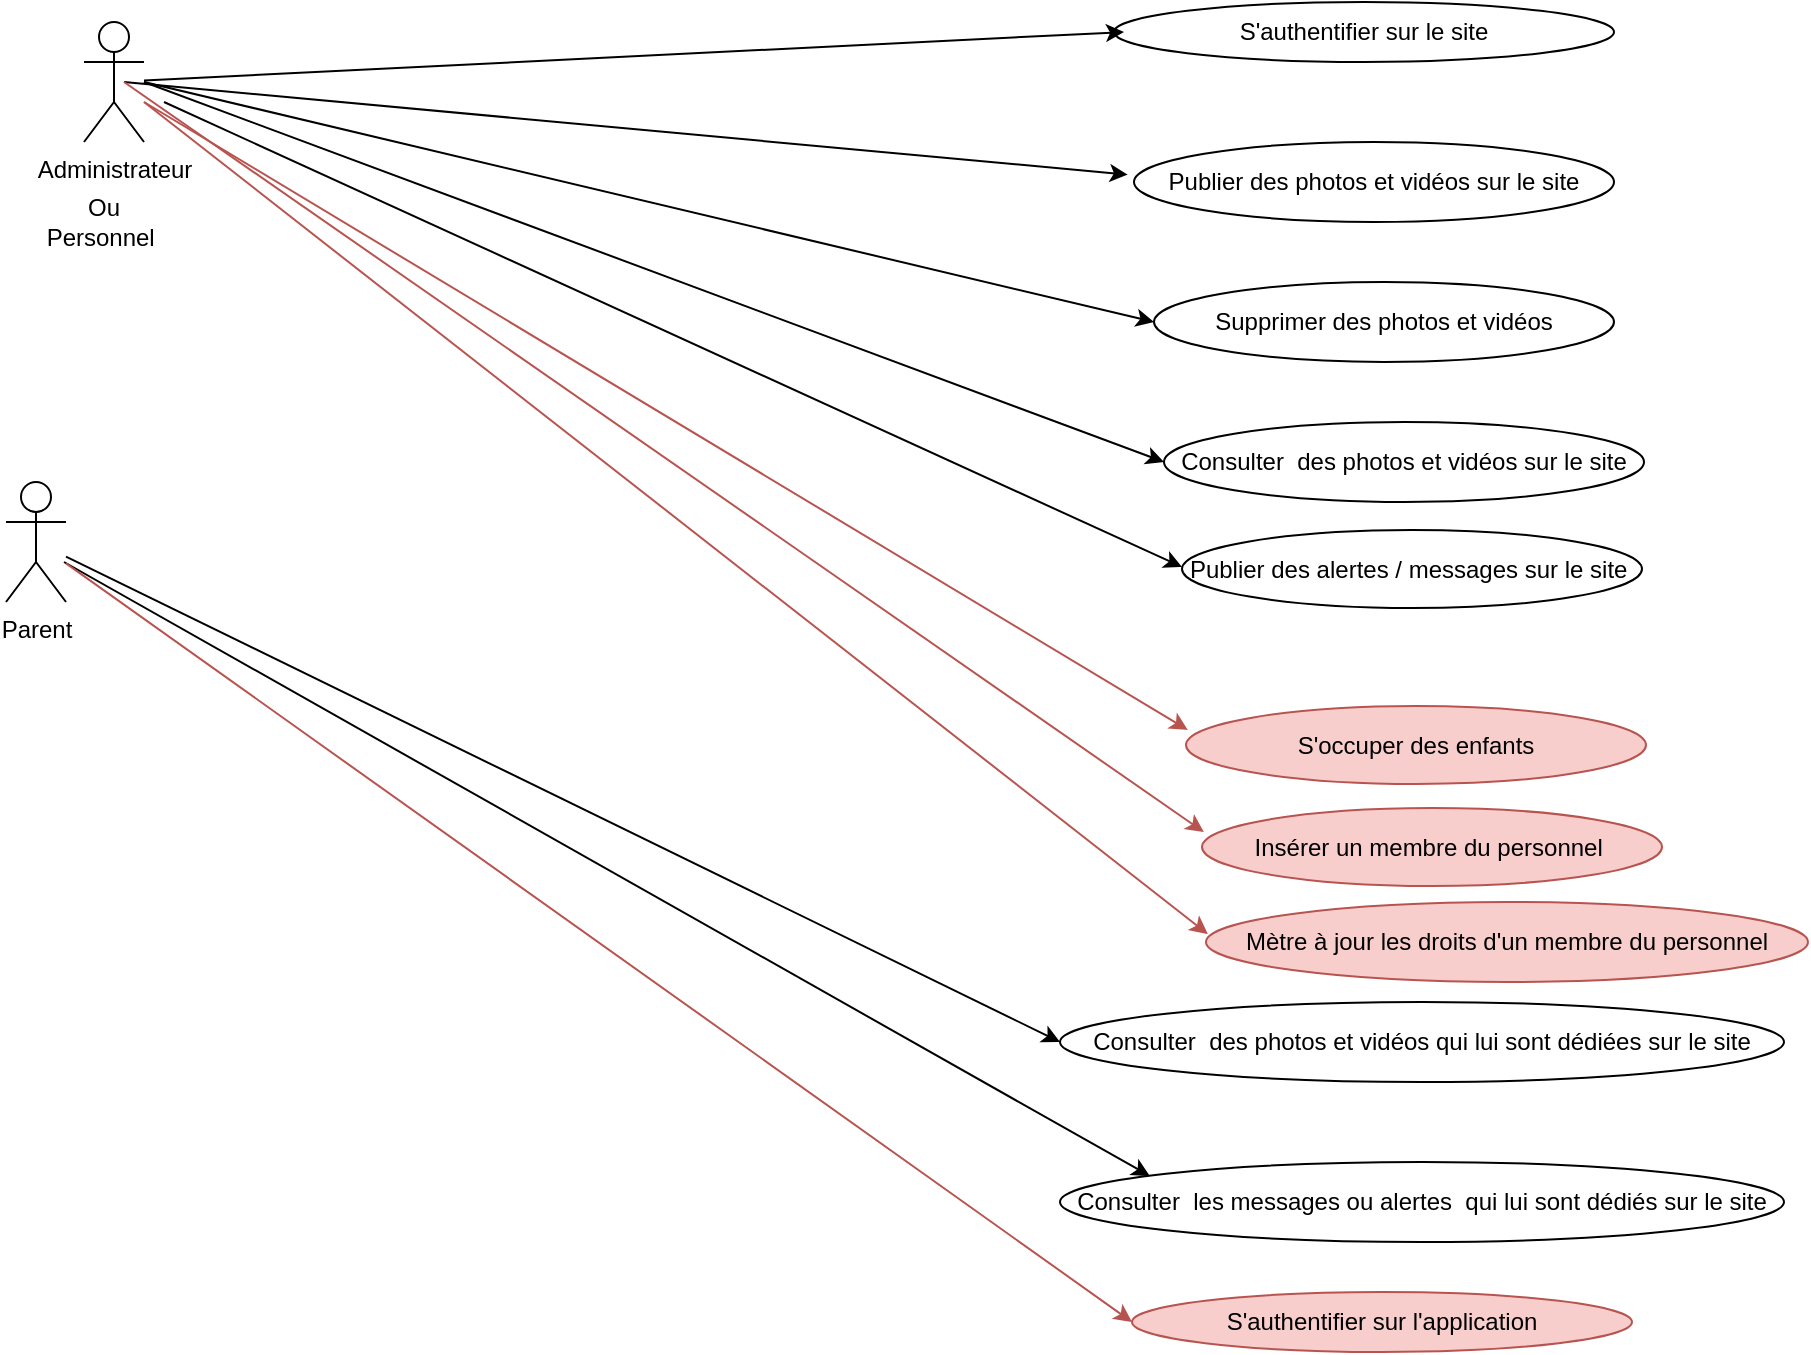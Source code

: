 <mxfile version="11.0.5" type="device"><diagram id="yMqHCuzzsPHgjVZe_iI2" name="Page-1"><mxGraphModel dx="777" dy="574" grid="1" gridSize="10" guides="1" tooltips="1" connect="1" arrows="1" fold="1" page="1" pageScale="1" pageWidth="827" pageHeight="1169" math="0" shadow="0"><root><mxCell id="0"/><mxCell id="1" parent="0"/><mxCell id="Z1AvL0fX8iejqgzGPexB-1" value="S'authentifier sur le site" style="ellipse;whiteSpace=wrap;html=1;" parent="1" vertex="1"><mxGeometry x="605" y="40" width="250" height="30" as="geometry"/></mxCell><mxCell id="Z1AvL0fX8iejqgzGPexB-2" value="Administrateur" style="shape=umlActor;verticalLabelPosition=bottom;labelBackgroundColor=#ffffff;verticalAlign=top;html=1;outlineConnect=0;" parent="1" vertex="1"><mxGeometry x="90" y="50" width="30" height="60" as="geometry"/></mxCell><mxCell id="Z1AvL0fX8iejqgzGPexB-3" value="Parent" style="shape=umlActor;verticalLabelPosition=bottom;labelBackgroundColor=#ffffff;verticalAlign=top;html=1;outlineConnect=0;" parent="1" vertex="1"><mxGeometry x="51" y="280" width="30" height="60" as="geometry"/></mxCell><mxCell id="Z1AvL0fX8iejqgzGPexB-7" value="" style="endArrow=classic;html=1;" parent="1" source="Z1AvL0fX8iejqgzGPexB-2" edge="1"><mxGeometry width="50" height="50" relative="1" as="geometry"><mxPoint x="560" y="105" as="sourcePoint"/><mxPoint x="610" y="55" as="targetPoint"/></mxGeometry></mxCell><mxCell id="Z1AvL0fX8iejqgzGPexB-8" value="Publier des photos et vidéos sur le site" style="ellipse;whiteSpace=wrap;html=1;" parent="1" vertex="1"><mxGeometry x="615" y="110" width="240" height="40" as="geometry"/></mxCell><mxCell id="Z1AvL0fX8iejqgzGPexB-9" value="Supprimer des photos et vidéos" style="ellipse;whiteSpace=wrap;html=1;" parent="1" vertex="1"><mxGeometry x="625" y="180" width="230" height="40" as="geometry"/></mxCell><mxCell id="Z1AvL0fX8iejqgzGPexB-10" value="" style="endArrow=classic;html=1;entryX=-0.013;entryY=0.408;entryDx=0;entryDy=0;entryPerimeter=0;" parent="1" target="Z1AvL0fX8iejqgzGPexB-8" edge="1"><mxGeometry width="50" height="50" relative="1" as="geometry"><mxPoint x="110" y="80" as="sourcePoint"/><mxPoint x="620" y="188" as="targetPoint"/></mxGeometry></mxCell><mxCell id="Z1AvL0fX8iejqgzGPexB-11" value="" style="endArrow=classic;html=1;" parent="1" edge="1"><mxGeometry width="50" height="50" relative="1" as="geometry"><mxPoint x="120" y="80" as="sourcePoint"/><mxPoint x="630" y="270" as="targetPoint"/><Array as="points"><mxPoint x="630" y="270"/></Array></mxGeometry></mxCell><mxCell id="Z1AvL0fX8iejqgzGPexB-14" value="Consulter&amp;nbsp; des photos et vidéos sur le site" style="ellipse;whiteSpace=wrap;html=1;" parent="1" vertex="1"><mxGeometry x="630" y="250" width="240" height="40" as="geometry"/></mxCell><mxCell id="Z1AvL0fX8iejqgzGPexB-17" value="Consulter&amp;nbsp; des photos et vidéos qui lui sont dédiées sur le site" style="ellipse;whiteSpace=wrap;html=1;" parent="1" vertex="1"><mxGeometry x="578" y="540" width="362" height="40" as="geometry"/></mxCell><mxCell id="Z1AvL0fX8iejqgzGPexB-22" value="" style="endArrow=classic;html=1;entryX=0;entryY=0.5;entryDx=0;entryDy=0;" parent="1" source="Z1AvL0fX8iejqgzGPexB-3" target="Z1AvL0fX8iejqgzGPexB-17" edge="1"><mxGeometry width="50" height="50" relative="1" as="geometry"><mxPoint x="45" y="390" as="sourcePoint"/><mxPoint x="95" y="340" as="targetPoint"/></mxGeometry></mxCell><mxCell id="Z1AvL0fX8iejqgzGPexB-24" value="" style="endArrow=classic;html=1;entryX=0;entryY=0.5;entryDx=0;entryDy=0;" parent="1" target="Z1AvL0fX8iejqgzGPexB-9" edge="1"><mxGeometry width="50" height="50" relative="1" as="geometry"><mxPoint x="120" y="80" as="sourcePoint"/><mxPoint x="628" y="225" as="targetPoint"/></mxGeometry></mxCell><mxCell id="Z1AvL0fX8iejqgzGPexB-28" value="Publier des alertes / messages sur le site&amp;nbsp;" style="ellipse;whiteSpace=wrap;html=1;" parent="1" vertex="1"><mxGeometry x="639" y="304" width="230" height="39" as="geometry"/></mxCell><mxCell id="Z1AvL0fX8iejqgzGPexB-29" value="" style="endArrow=classic;html=1;" parent="1" edge="1"><mxGeometry width="50" height="50" relative="1" as="geometry"><mxPoint x="130" y="90" as="sourcePoint"/><mxPoint x="639" y="322.5" as="targetPoint"/><Array as="points"><mxPoint x="639" y="322.5"/></Array></mxGeometry></mxCell><mxCell id="Z1AvL0fX8iejqgzGPexB-30" value="Consulter&amp;nbsp; les messages ou alertes&amp;nbsp; qui lui sont dédiés sur le site" style="ellipse;whiteSpace=wrap;html=1;" parent="1" vertex="1"><mxGeometry x="578" y="620" width="362" height="40" as="geometry"/></mxCell><mxCell id="Z1AvL0fX8iejqgzGPexB-31" value="" style="endArrow=classic;html=1;entryX=0.124;entryY=0.175;entryDx=0;entryDy=0;entryPerimeter=0;" parent="1" target="Z1AvL0fX8iejqgzGPexB-30" edge="1"><mxGeometry width="50" height="50" relative="1" as="geometry"><mxPoint x="80" y="320" as="sourcePoint"/><mxPoint x="558" y="580" as="targetPoint"/></mxGeometry></mxCell><mxCell id="FG5_JQ96-RiGvYRBV_ae-1" value="Insérer un membre du personnel&amp;nbsp;" style="ellipse;whiteSpace=wrap;html=1;fillColor=#f8cecc;strokeColor=#b85450;" parent="1" vertex="1"><mxGeometry x="649" y="443" width="230" height="39" as="geometry"/></mxCell><mxCell id="FG5_JQ96-RiGvYRBV_ae-3" value="" style="endArrow=classic;html=1;entryX=0.004;entryY=0.308;entryDx=0;entryDy=0;entryPerimeter=0;fillColor=#f8cecc;strokeColor=#b85450;" parent="1" target="FG5_JQ96-RiGvYRBV_ae-1" edge="1"><mxGeometry width="50" height="50" relative="1" as="geometry"><mxPoint x="110" y="80" as="sourcePoint"/><mxPoint x="670" y="461.5" as="targetPoint"/><Array as="points"/></mxGeometry></mxCell><mxCell id="FG5_JQ96-RiGvYRBV_ae-4" value="Mètre à jour les droits d'un membre du personnel" style="ellipse;whiteSpace=wrap;html=1;fillColor=#f8cecc;strokeColor=#b85450;" parent="1" vertex="1"><mxGeometry x="651" y="490" width="301" height="40" as="geometry"/></mxCell><mxCell id="FG5_JQ96-RiGvYRBV_ae-5" value="" style="endArrow=classic;html=1;entryX=0.004;entryY=0.308;entryDx=0;entryDy=0;entryPerimeter=0;fillColor=#f8cecc;strokeColor=#b85450;" parent="1" edge="1"><mxGeometry width="50" height="50" relative="1" as="geometry"><mxPoint x="120" y="90" as="sourcePoint"/><mxPoint x="651.92" y="506.012" as="targetPoint"/><Array as="points"/></mxGeometry></mxCell><mxCell id="TsUfVkRazMZvIDswMGvI-2" value="S'occuper des enfants" style="ellipse;whiteSpace=wrap;html=1;fillColor=#f8cecc;strokeColor=#b85450;" vertex="1" parent="1"><mxGeometry x="641" y="392" width="230" height="39" as="geometry"/></mxCell><mxCell id="TsUfVkRazMZvIDswMGvI-3" value="" style="endArrow=classic;html=1;entryX=0.004;entryY=0.308;entryDx=0;entryDy=0;entryPerimeter=0;fillColor=#f8cecc;strokeColor=#b85450;" edge="1" parent="1" target="TsUfVkRazMZvIDswMGvI-2"><mxGeometry width="50" height="50" relative="1" as="geometry"><mxPoint x="120" y="90" as="sourcePoint"/><mxPoint x="662" y="410.5" as="targetPoint"/><Array as="points"/></mxGeometry></mxCell><mxCell id="TsUfVkRazMZvIDswMGvI-4" value="Ou Personnel&amp;nbsp;" style="text;html=1;strokeColor=none;fillColor=none;align=center;verticalAlign=middle;whiteSpace=wrap;rounded=0;" vertex="1" parent="1"><mxGeometry x="80" y="140" width="40" height="20" as="geometry"/></mxCell><mxCell id="TsUfVkRazMZvIDswMGvI-5" value="S'authentifier sur l'application" style="ellipse;whiteSpace=wrap;html=1;fillColor=#f8cecc;strokeColor=#b85450;" vertex="1" parent="1"><mxGeometry x="614" y="685" width="250" height="30" as="geometry"/></mxCell><mxCell id="TsUfVkRazMZvIDswMGvI-6" value="" style="endArrow=classic;html=1;entryX=0;entryY=0.5;entryDx=0;entryDy=0;fillColor=#f8cecc;strokeColor=#b85450;" edge="1" parent="1" source="Z1AvL0fX8iejqgzGPexB-3" target="TsUfVkRazMZvIDswMGvI-5"><mxGeometry width="50" height="50" relative="1" as="geometry"><mxPoint x="180" y="724.257" as="sourcePoint"/><mxPoint x="670.0" y="700" as="targetPoint"/></mxGeometry></mxCell></root></mxGraphModel></diagram></mxfile>